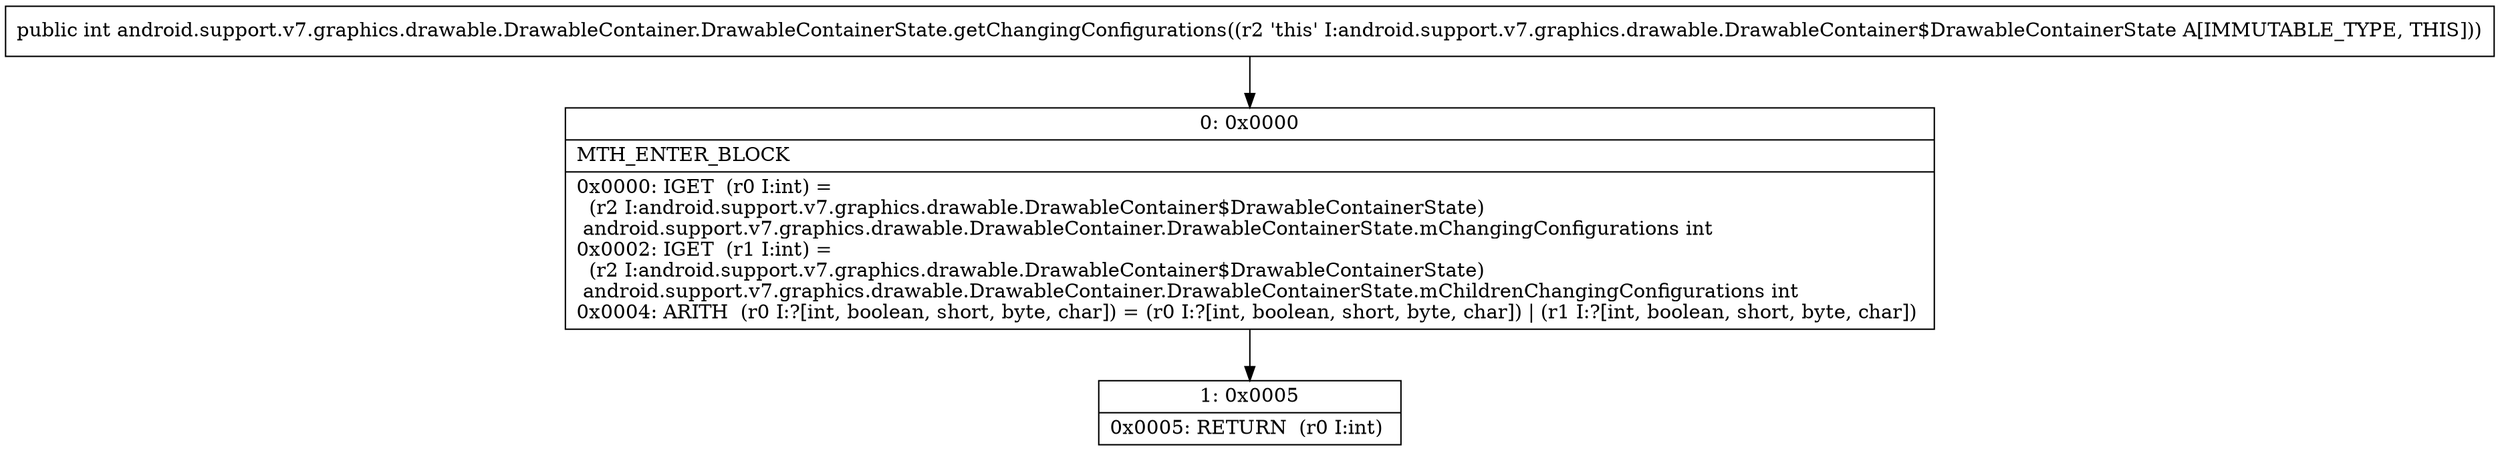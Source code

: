 digraph "CFG forandroid.support.v7.graphics.drawable.DrawableContainer.DrawableContainerState.getChangingConfigurations()I" {
Node_0 [shape=record,label="{0\:\ 0x0000|MTH_ENTER_BLOCK\l|0x0000: IGET  (r0 I:int) = \l  (r2 I:android.support.v7.graphics.drawable.DrawableContainer$DrawableContainerState)\l android.support.v7.graphics.drawable.DrawableContainer.DrawableContainerState.mChangingConfigurations int \l0x0002: IGET  (r1 I:int) = \l  (r2 I:android.support.v7.graphics.drawable.DrawableContainer$DrawableContainerState)\l android.support.v7.graphics.drawable.DrawableContainer.DrawableContainerState.mChildrenChangingConfigurations int \l0x0004: ARITH  (r0 I:?[int, boolean, short, byte, char]) = (r0 I:?[int, boolean, short, byte, char]) \| (r1 I:?[int, boolean, short, byte, char]) \l}"];
Node_1 [shape=record,label="{1\:\ 0x0005|0x0005: RETURN  (r0 I:int) \l}"];
MethodNode[shape=record,label="{public int android.support.v7.graphics.drawable.DrawableContainer.DrawableContainerState.getChangingConfigurations((r2 'this' I:android.support.v7.graphics.drawable.DrawableContainer$DrawableContainerState A[IMMUTABLE_TYPE, THIS])) }"];
MethodNode -> Node_0;
Node_0 -> Node_1;
}


